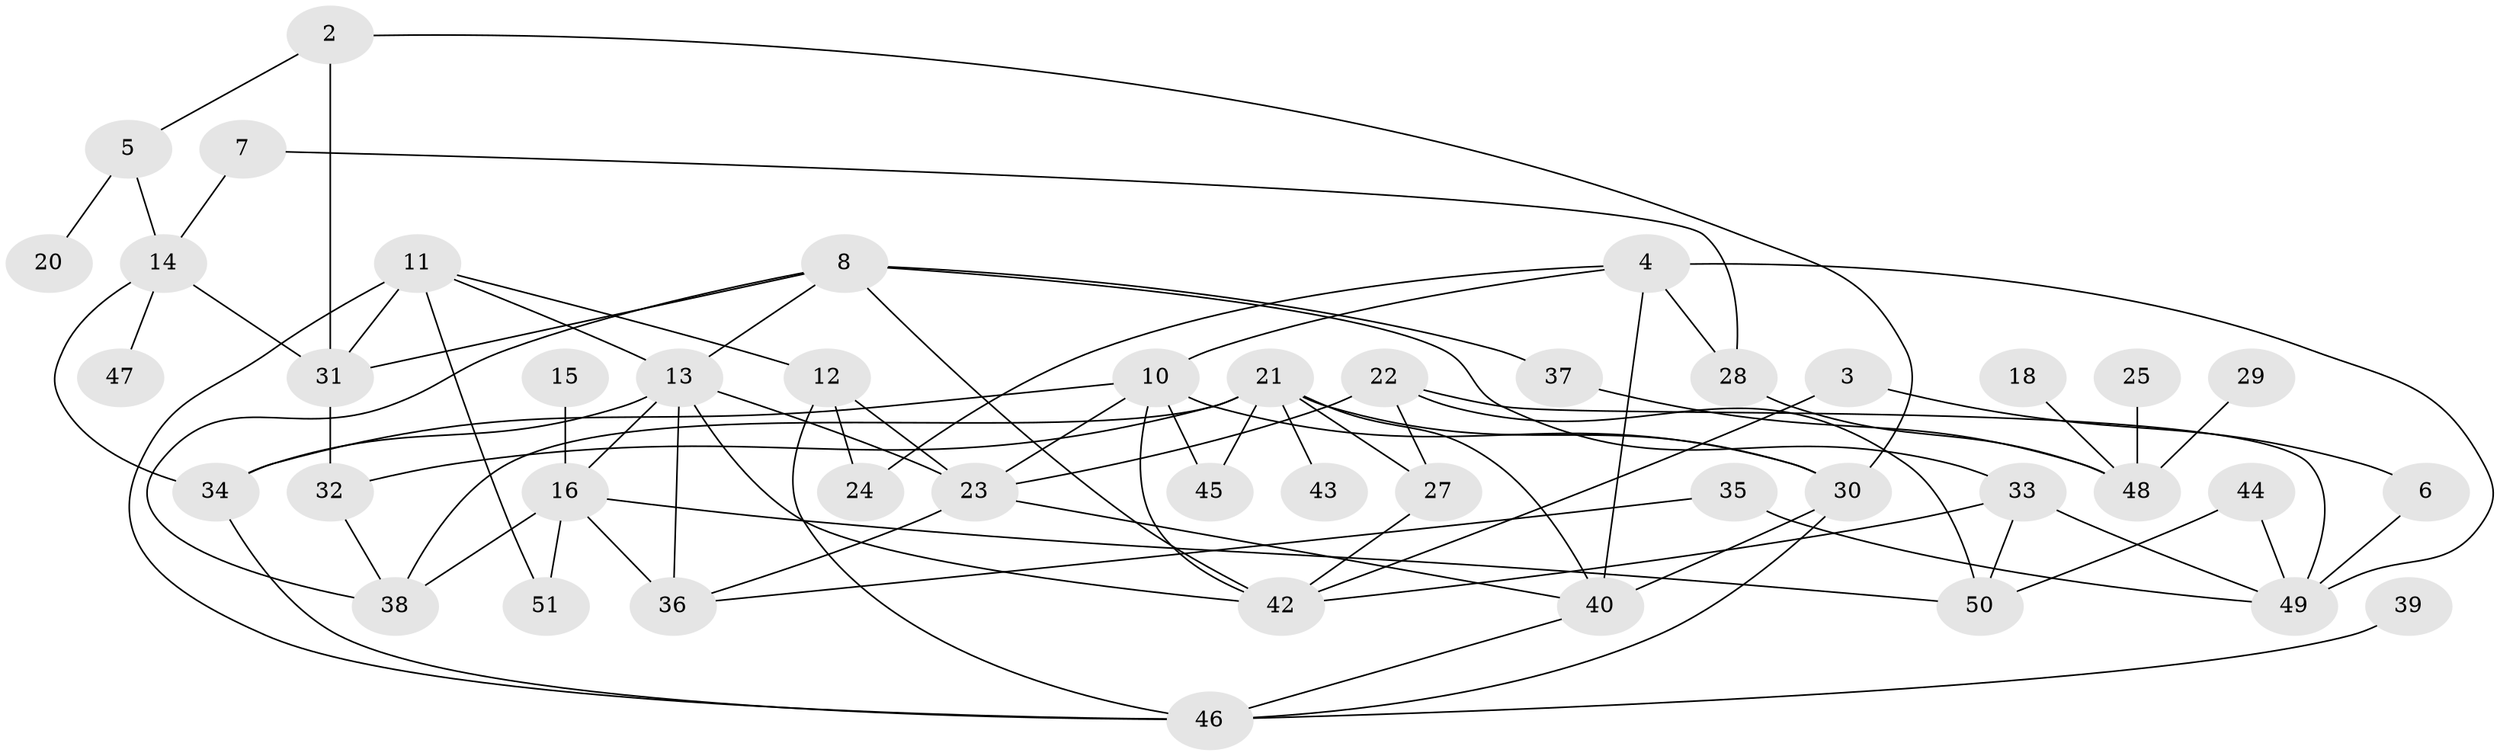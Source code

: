 // original degree distribution, {1: 0.21782178217821782, 4: 0.16831683168316833, 5: 0.039603960396039604, 6: 0.0891089108910891, 2: 0.24752475247524752, 0: 0.0594059405940594, 3: 0.1782178217821782}
// Generated by graph-tools (version 1.1) at 2025/00/03/09/25 03:00:45]
// undirected, 45 vertices, 80 edges
graph export_dot {
graph [start="1"]
  node [color=gray90,style=filled];
  2;
  3;
  4;
  5;
  6;
  7;
  8;
  10;
  11;
  12;
  13;
  14;
  15;
  16;
  18;
  20;
  21;
  22;
  23;
  24;
  25;
  27;
  28;
  29;
  30;
  31;
  32;
  33;
  34;
  35;
  36;
  37;
  38;
  39;
  40;
  42;
  43;
  44;
  45;
  46;
  47;
  48;
  49;
  50;
  51;
  2 -- 5 [weight=1.0];
  2 -- 30 [weight=1.0];
  2 -- 31 [weight=1.0];
  3 -- 6 [weight=1.0];
  3 -- 42 [weight=1.0];
  4 -- 10 [weight=1.0];
  4 -- 24 [weight=1.0];
  4 -- 28 [weight=1.0];
  4 -- 40 [weight=1.0];
  4 -- 49 [weight=1.0];
  5 -- 14 [weight=1.0];
  5 -- 20 [weight=1.0];
  6 -- 49 [weight=1.0];
  7 -- 14 [weight=1.0];
  7 -- 28 [weight=1.0];
  8 -- 13 [weight=1.0];
  8 -- 31 [weight=1.0];
  8 -- 33 [weight=1.0];
  8 -- 37 [weight=1.0];
  8 -- 38 [weight=1.0];
  8 -- 42 [weight=1.0];
  10 -- 23 [weight=1.0];
  10 -- 30 [weight=1.0];
  10 -- 34 [weight=1.0];
  10 -- 42 [weight=1.0];
  10 -- 45 [weight=1.0];
  11 -- 12 [weight=1.0];
  11 -- 13 [weight=1.0];
  11 -- 31 [weight=1.0];
  11 -- 46 [weight=1.0];
  11 -- 51 [weight=1.0];
  12 -- 23 [weight=1.0];
  12 -- 24 [weight=1.0];
  12 -- 46 [weight=1.0];
  13 -- 16 [weight=1.0];
  13 -- 23 [weight=1.0];
  13 -- 34 [weight=1.0];
  13 -- 36 [weight=1.0];
  13 -- 42 [weight=1.0];
  14 -- 31 [weight=1.0];
  14 -- 34 [weight=1.0];
  14 -- 47 [weight=1.0];
  15 -- 16 [weight=1.0];
  16 -- 36 [weight=1.0];
  16 -- 38 [weight=1.0];
  16 -- 50 [weight=1.0];
  16 -- 51 [weight=1.0];
  18 -- 48 [weight=1.0];
  21 -- 27 [weight=1.0];
  21 -- 30 [weight=1.0];
  21 -- 32 [weight=1.0];
  21 -- 38 [weight=1.0];
  21 -- 40 [weight=1.0];
  21 -- 43 [weight=1.0];
  21 -- 45 [weight=2.0];
  22 -- 23 [weight=2.0];
  22 -- 27 [weight=1.0];
  22 -- 49 [weight=2.0];
  22 -- 50 [weight=1.0];
  23 -- 36 [weight=1.0];
  23 -- 40 [weight=1.0];
  25 -- 48 [weight=1.0];
  27 -- 42 [weight=1.0];
  28 -- 48 [weight=1.0];
  29 -- 48 [weight=1.0];
  30 -- 40 [weight=2.0];
  30 -- 46 [weight=1.0];
  31 -- 32 [weight=1.0];
  32 -- 38 [weight=1.0];
  33 -- 42 [weight=1.0];
  33 -- 49 [weight=1.0];
  33 -- 50 [weight=1.0];
  34 -- 46 [weight=1.0];
  35 -- 36 [weight=1.0];
  35 -- 49 [weight=1.0];
  37 -- 48 [weight=1.0];
  39 -- 46 [weight=1.0];
  40 -- 46 [weight=1.0];
  44 -- 49 [weight=1.0];
  44 -- 50 [weight=1.0];
}
